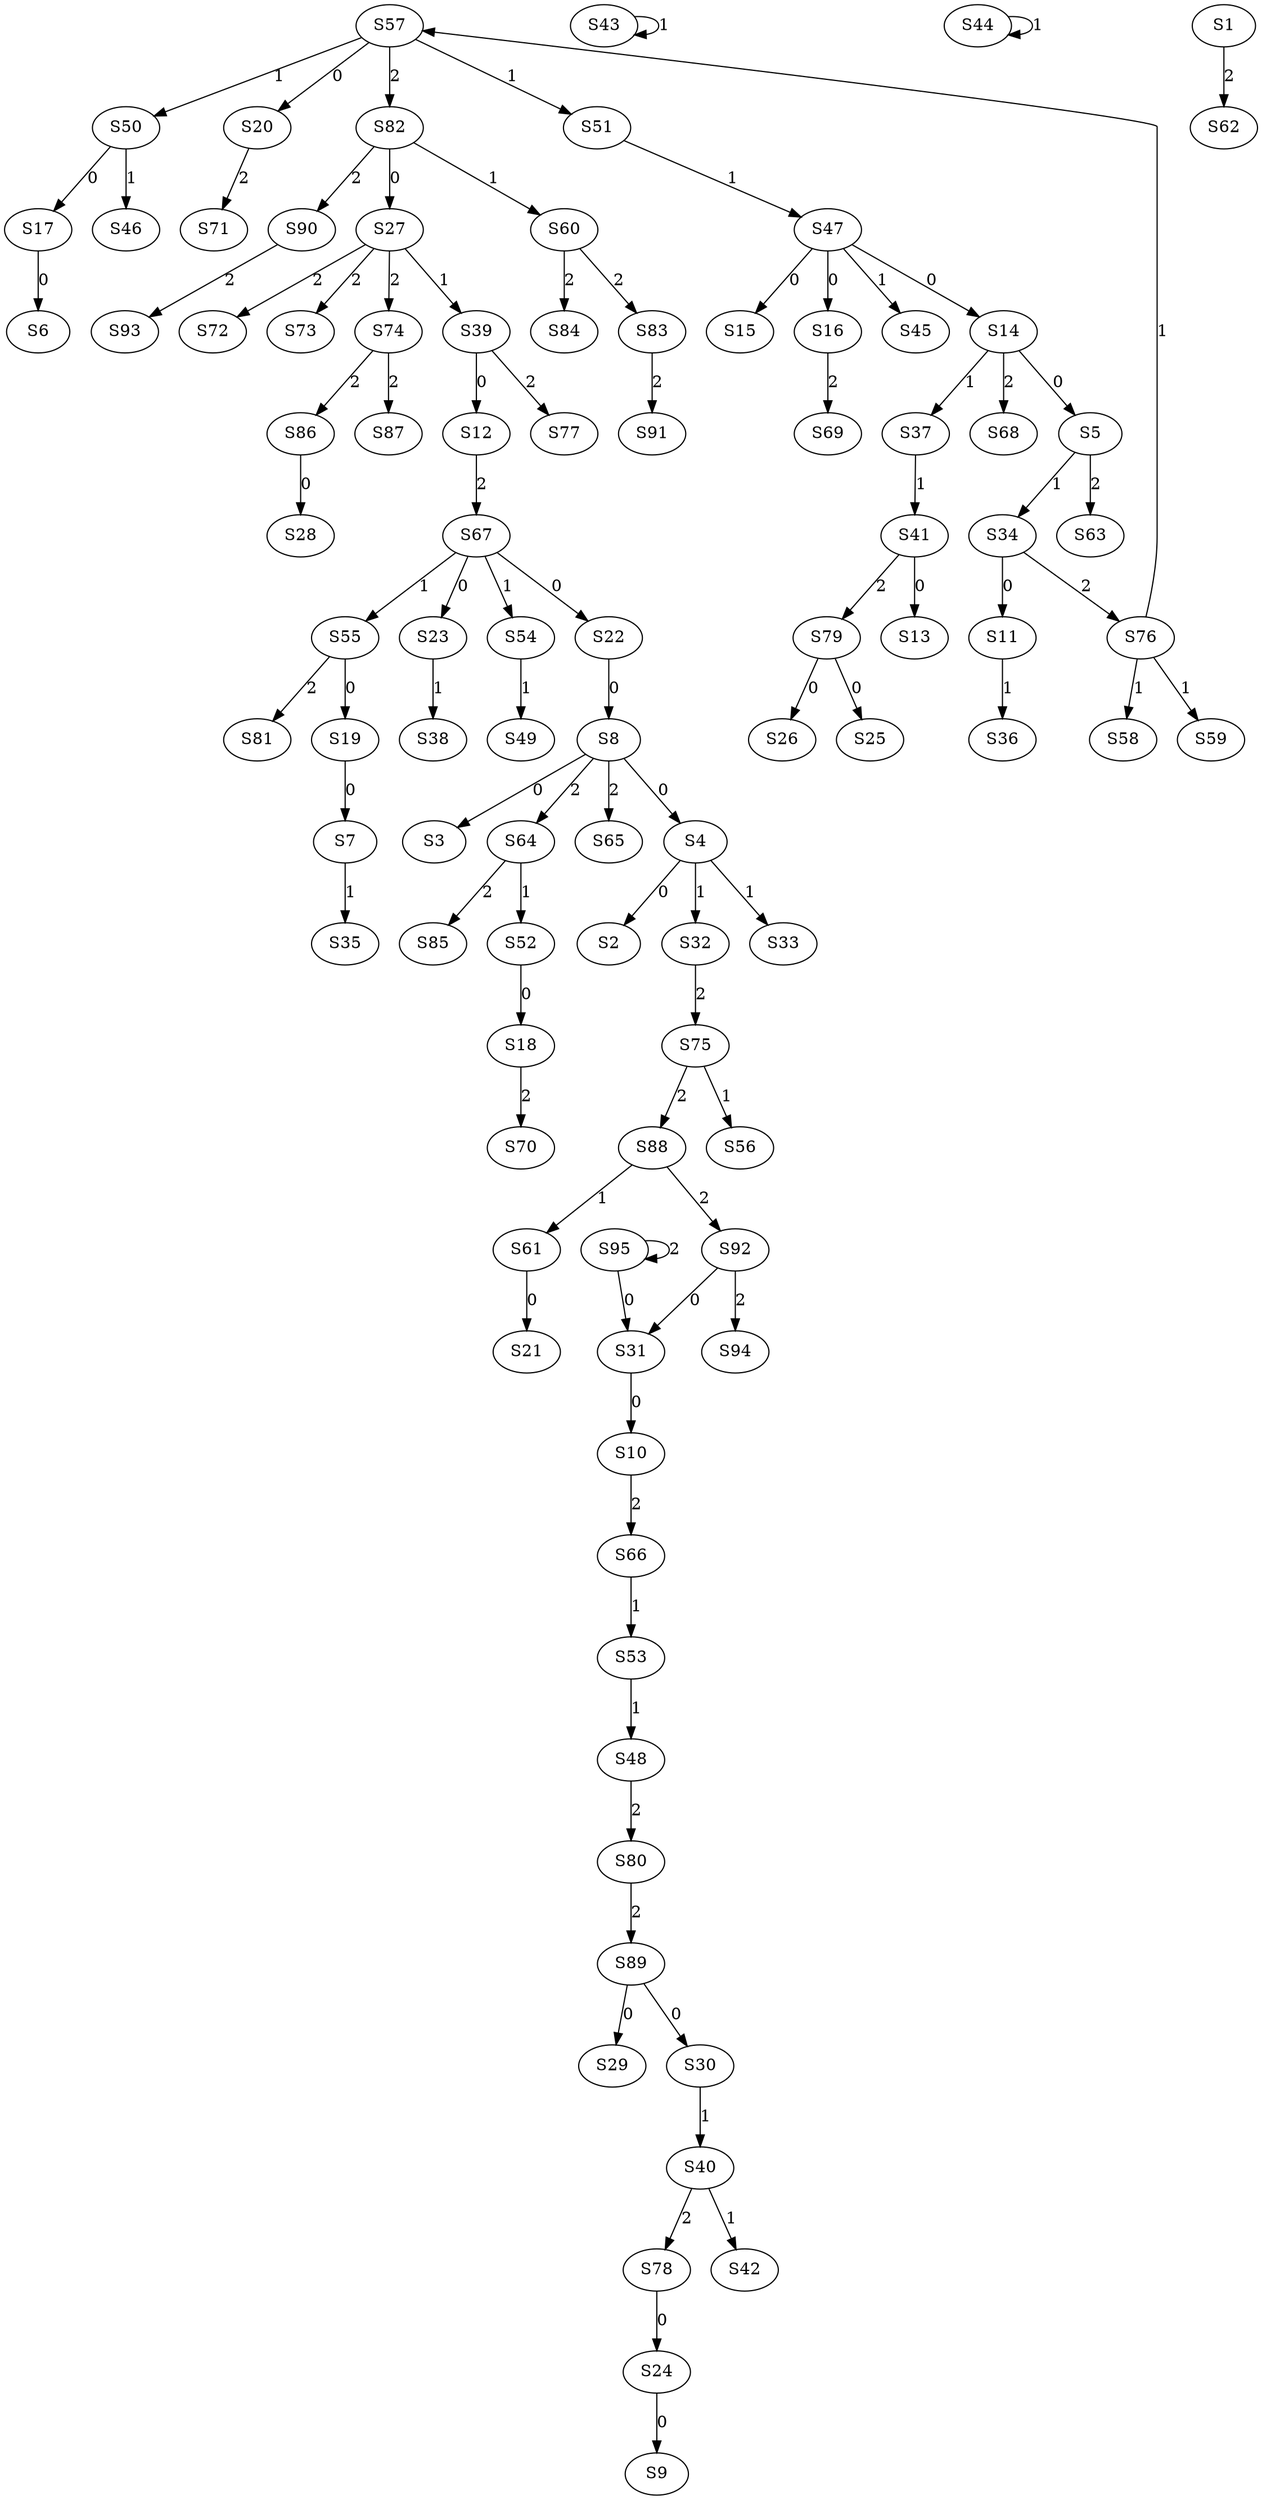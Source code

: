 strict digraph {
	S4 -> S2 [ label = 0 ];
	S8 -> S3 [ label = 0 ];
	S8 -> S4 [ label = 0 ];
	S14 -> S5 [ label = 0 ];
	S17 -> S6 [ label = 0 ];
	S19 -> S7 [ label = 0 ];
	S22 -> S8 [ label = 0 ];
	S24 -> S9 [ label = 0 ];
	S31 -> S10 [ label = 0 ];
	S34 -> S11 [ label = 0 ];
	S39 -> S12 [ label = 0 ];
	S41 -> S13 [ label = 0 ];
	S47 -> S14 [ label = 0 ];
	S47 -> S15 [ label = 0 ];
	S47 -> S16 [ label = 0 ];
	S50 -> S17 [ label = 0 ];
	S52 -> S18 [ label = 0 ];
	S55 -> S19 [ label = 0 ];
	S57 -> S20 [ label = 0 ];
	S61 -> S21 [ label = 0 ];
	S67 -> S22 [ label = 0 ];
	S67 -> S23 [ label = 0 ];
	S78 -> S24 [ label = 0 ];
	S79 -> S25 [ label = 0 ];
	S79 -> S26 [ label = 0 ];
	S82 -> S27 [ label = 0 ];
	S86 -> S28 [ label = 0 ];
	S89 -> S29 [ label = 0 ];
	S89 -> S30 [ label = 0 ];
	S92 -> S31 [ label = 0 ];
	S4 -> S32 [ label = 1 ];
	S4 -> S33 [ label = 1 ];
	S5 -> S34 [ label = 1 ];
	S7 -> S35 [ label = 1 ];
	S11 -> S36 [ label = 1 ];
	S14 -> S37 [ label = 1 ];
	S23 -> S38 [ label = 1 ];
	S27 -> S39 [ label = 1 ];
	S30 -> S40 [ label = 1 ];
	S37 -> S41 [ label = 1 ];
	S40 -> S42 [ label = 1 ];
	S43 -> S43 [ label = 1 ];
	S44 -> S44 [ label = 1 ];
	S47 -> S45 [ label = 1 ];
	S50 -> S46 [ label = 1 ];
	S51 -> S47 [ label = 1 ];
	S53 -> S48 [ label = 1 ];
	S54 -> S49 [ label = 1 ];
	S57 -> S50 [ label = 1 ];
	S57 -> S51 [ label = 1 ];
	S64 -> S52 [ label = 1 ];
	S66 -> S53 [ label = 1 ];
	S67 -> S54 [ label = 1 ];
	S67 -> S55 [ label = 1 ];
	S75 -> S56 [ label = 1 ];
	S76 -> S57 [ label = 1 ];
	S76 -> S58 [ label = 1 ];
	S76 -> S59 [ label = 1 ];
	S82 -> S60 [ label = 1 ];
	S88 -> S61 [ label = 1 ];
	S1 -> S62 [ label = 2 ];
	S5 -> S63 [ label = 2 ];
	S8 -> S64 [ label = 2 ];
	S8 -> S65 [ label = 2 ];
	S10 -> S66 [ label = 2 ];
	S12 -> S67 [ label = 2 ];
	S14 -> S68 [ label = 2 ];
	S16 -> S69 [ label = 2 ];
	S18 -> S70 [ label = 2 ];
	S20 -> S71 [ label = 2 ];
	S27 -> S72 [ label = 2 ];
	S27 -> S73 [ label = 2 ];
	S27 -> S74 [ label = 2 ];
	S32 -> S75 [ label = 2 ];
	S34 -> S76 [ label = 2 ];
	S39 -> S77 [ label = 2 ];
	S40 -> S78 [ label = 2 ];
	S41 -> S79 [ label = 2 ];
	S48 -> S80 [ label = 2 ];
	S55 -> S81 [ label = 2 ];
	S57 -> S82 [ label = 2 ];
	S60 -> S83 [ label = 2 ];
	S60 -> S84 [ label = 2 ];
	S64 -> S85 [ label = 2 ];
	S74 -> S86 [ label = 2 ];
	S74 -> S87 [ label = 2 ];
	S75 -> S88 [ label = 2 ];
	S80 -> S89 [ label = 2 ];
	S82 -> S90 [ label = 2 ];
	S83 -> S91 [ label = 2 ];
	S88 -> S92 [ label = 2 ];
	S90 -> S93 [ label = 2 ];
	S92 -> S94 [ label = 2 ];
	S95 -> S95 [ label = 2 ];
	S95 -> S31 [ label = 0 ];
}
